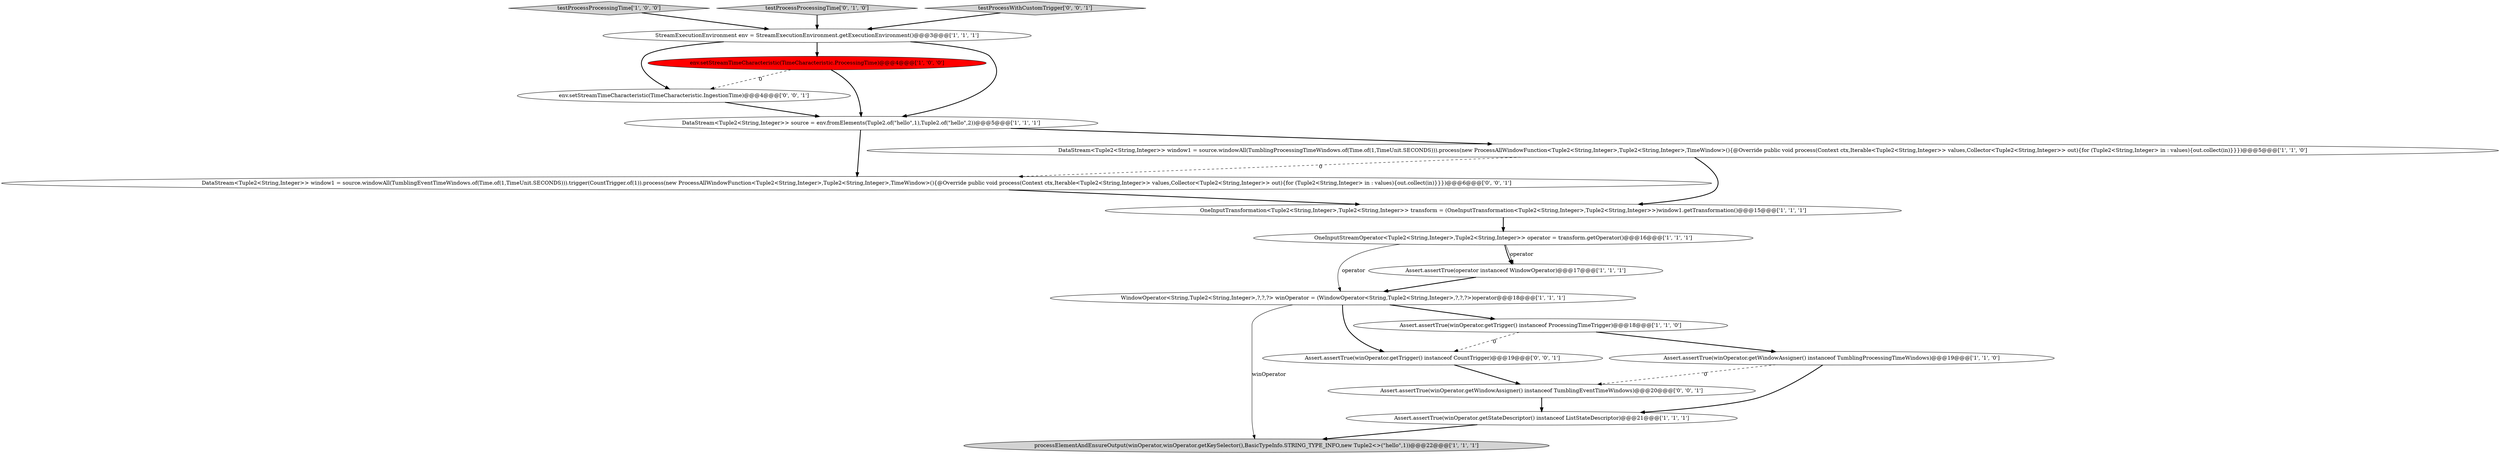 digraph {
0 [style = filled, label = "OneInputStreamOperator<Tuple2<String,Integer>,Tuple2<String,Integer>> operator = transform.getOperator()@@@16@@@['1', '1', '1']", fillcolor = white, shape = ellipse image = "AAA0AAABBB1BBB"];
2 [style = filled, label = "WindowOperator<String,Tuple2<String,Integer>,?,?,?> winOperator = (WindowOperator<String,Tuple2<String,Integer>,?,?,?>)operator@@@18@@@['1', '1', '1']", fillcolor = white, shape = ellipse image = "AAA0AAABBB1BBB"];
11 [style = filled, label = "testProcessProcessingTime['1', '0', '0']", fillcolor = lightgray, shape = diamond image = "AAA0AAABBB1BBB"];
13 [style = filled, label = "testProcessProcessingTime['0', '1', '0']", fillcolor = lightgray, shape = diamond image = "AAA0AAABBB2BBB"];
14 [style = filled, label = "testProcessWithCustomTrigger['0', '0', '1']", fillcolor = lightgray, shape = diamond image = "AAA0AAABBB3BBB"];
15 [style = filled, label = "env.setStreamTimeCharacteristic(TimeCharacteristic.IngestionTime)@@@4@@@['0', '0', '1']", fillcolor = white, shape = ellipse image = "AAA0AAABBB3BBB"];
18 [style = filled, label = "DataStream<Tuple2<String,Integer>> window1 = source.windowAll(TumblingEventTimeWindows.of(Time.of(1,TimeUnit.SECONDS))).trigger(CountTrigger.of(1)).process(new ProcessAllWindowFunction<Tuple2<String,Integer>,Tuple2<String,Integer>,TimeWindow>(){@Override public void process(Context ctx,Iterable<Tuple2<String,Integer>> values,Collector<Tuple2<String,Integer>> out){for (Tuple2<String,Integer> in : values){out.collect(in)}}})@@@6@@@['0', '0', '1']", fillcolor = white, shape = ellipse image = "AAA0AAABBB3BBB"];
16 [style = filled, label = "Assert.assertTrue(winOperator.getWindowAssigner() instanceof TumblingEventTimeWindows)@@@20@@@['0', '0', '1']", fillcolor = white, shape = ellipse image = "AAA0AAABBB3BBB"];
1 [style = filled, label = "OneInputTransformation<Tuple2<String,Integer>,Tuple2<String,Integer>> transform = (OneInputTransformation<Tuple2<String,Integer>,Tuple2<String,Integer>>)window1.getTransformation()@@@15@@@['1', '1', '1']", fillcolor = white, shape = ellipse image = "AAA0AAABBB1BBB"];
4 [style = filled, label = "StreamExecutionEnvironment env = StreamExecutionEnvironment.getExecutionEnvironment()@@@3@@@['1', '1', '1']", fillcolor = white, shape = ellipse image = "AAA0AAABBB1BBB"];
3 [style = filled, label = "Assert.assertTrue(winOperator.getWindowAssigner() instanceof TumblingProcessingTimeWindows)@@@19@@@['1', '1', '0']", fillcolor = white, shape = ellipse image = "AAA0AAABBB1BBB"];
5 [style = filled, label = "Assert.assertTrue(winOperator.getStateDescriptor() instanceof ListStateDescriptor)@@@21@@@['1', '1', '1']", fillcolor = white, shape = ellipse image = "AAA0AAABBB1BBB"];
7 [style = filled, label = "processElementAndEnsureOutput(winOperator,winOperator.getKeySelector(),BasicTypeInfo.STRING_TYPE_INFO,new Tuple2<>(\"hello\",1))@@@22@@@['1', '1', '1']", fillcolor = lightgray, shape = ellipse image = "AAA0AAABBB1BBB"];
9 [style = filled, label = "env.setStreamTimeCharacteristic(TimeCharacteristic.ProcessingTime)@@@4@@@['1', '0', '0']", fillcolor = red, shape = ellipse image = "AAA1AAABBB1BBB"];
8 [style = filled, label = "DataStream<Tuple2<String,Integer>> source = env.fromElements(Tuple2.of(\"hello\",1),Tuple2.of(\"hello\",2))@@@5@@@['1', '1', '1']", fillcolor = white, shape = ellipse image = "AAA0AAABBB1BBB"];
17 [style = filled, label = "Assert.assertTrue(winOperator.getTrigger() instanceof CountTrigger)@@@19@@@['0', '0', '1']", fillcolor = white, shape = ellipse image = "AAA0AAABBB3BBB"];
10 [style = filled, label = "DataStream<Tuple2<String,Integer>> window1 = source.windowAll(TumblingProcessingTimeWindows.of(Time.of(1,TimeUnit.SECONDS))).process(new ProcessAllWindowFunction<Tuple2<String,Integer>,Tuple2<String,Integer>,TimeWindow>(){@Override public void process(Context ctx,Iterable<Tuple2<String,Integer>> values,Collector<Tuple2<String,Integer>> out){for (Tuple2<String,Integer> in : values){out.collect(in)}}})@@@5@@@['1', '1', '0']", fillcolor = white, shape = ellipse image = "AAA0AAABBB1BBB"];
12 [style = filled, label = "Assert.assertTrue(winOperator.getTrigger() instanceof ProcessingTimeTrigger)@@@18@@@['1', '1', '0']", fillcolor = white, shape = ellipse image = "AAA0AAABBB1BBB"];
6 [style = filled, label = "Assert.assertTrue(operator instanceof WindowOperator)@@@17@@@['1', '1', '1']", fillcolor = white, shape = ellipse image = "AAA0AAABBB1BBB"];
2->17 [style = bold, label=""];
4->9 [style = bold, label=""];
8->10 [style = bold, label=""];
0->6 [style = bold, label=""];
8->18 [style = bold, label=""];
11->4 [style = bold, label=""];
4->15 [style = bold, label=""];
3->16 [style = dashed, label="0"];
12->17 [style = dashed, label="0"];
1->0 [style = bold, label=""];
9->8 [style = bold, label=""];
2->7 [style = solid, label="winOperator"];
2->12 [style = bold, label=""];
6->2 [style = bold, label=""];
0->6 [style = solid, label="operator"];
3->5 [style = bold, label=""];
18->1 [style = bold, label=""];
16->5 [style = bold, label=""];
5->7 [style = bold, label=""];
4->8 [style = bold, label=""];
12->3 [style = bold, label=""];
10->1 [style = bold, label=""];
0->2 [style = solid, label="operator"];
15->8 [style = bold, label=""];
10->18 [style = dashed, label="0"];
17->16 [style = bold, label=""];
9->15 [style = dashed, label="0"];
14->4 [style = bold, label=""];
13->4 [style = bold, label=""];
}
